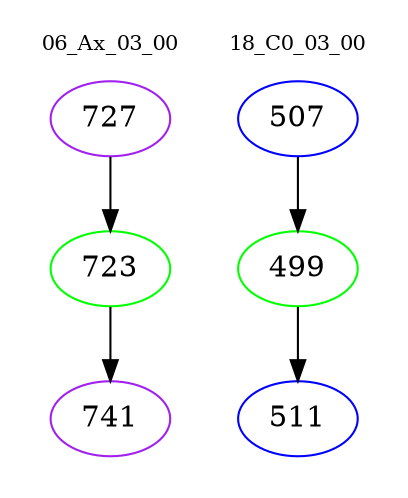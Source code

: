 digraph{
subgraph cluster_0 {
color = white
label = "06_Ax_03_00";
fontsize=10;
T0_727 [label="727", color="purple"]
T0_727 -> T0_723 [color="black"]
T0_723 [label="723", color="green"]
T0_723 -> T0_741 [color="black"]
T0_741 [label="741", color="purple"]
}
subgraph cluster_1 {
color = white
label = "18_C0_03_00";
fontsize=10;
T1_507 [label="507", color="blue"]
T1_507 -> T1_499 [color="black"]
T1_499 [label="499", color="green"]
T1_499 -> T1_511 [color="black"]
T1_511 [label="511", color="blue"]
}
}
